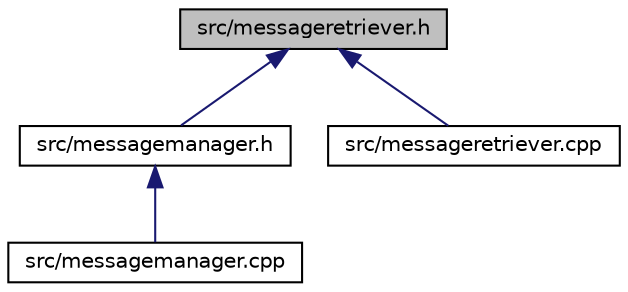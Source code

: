 digraph "src/messageretriever.h"
{
 // LATEX_PDF_SIZE
  edge [fontname="Helvetica",fontsize="10",labelfontname="Helvetica",labelfontsize="10"];
  node [fontname="Helvetica",fontsize="10",shape=record];
  Node1 [label="src/messageretriever.h",height=0.2,width=0.4,color="black", fillcolor="grey75", style="filled", fontcolor="black",tooltip="Message retriever base class for the led light strip."];
  Node1 -> Node2 [dir="back",color="midnightblue",fontsize="10",style="solid"];
  Node2 [label="src/messagemanager.h",height=0.2,width=0.4,color="black", fillcolor="white", style="filled",URL="$messagemanager_8h.html",tooltip="Contains the details on how to manage messages from different sources."];
  Node2 -> Node3 [dir="back",color="midnightblue",fontsize="10",style="solid"];
  Node3 [label="src/messagemanager.cpp",height=0.2,width=0.4,color="black", fillcolor="white", style="filled",URL="$messagemanager_8cpp.html",tooltip="Contains definitions of functions that occue in the messagemanager.h file."];
  Node1 -> Node4 [dir="back",color="midnightblue",fontsize="10",style="solid"];
  Node4 [label="src/messageretriever.cpp",height=0.2,width=0.4,color="black", fillcolor="white", style="filled",URL="$messageretriever_8cpp.html",tooltip="Defines some of the base class functionality for the classes that inhert this class to use."];
}
